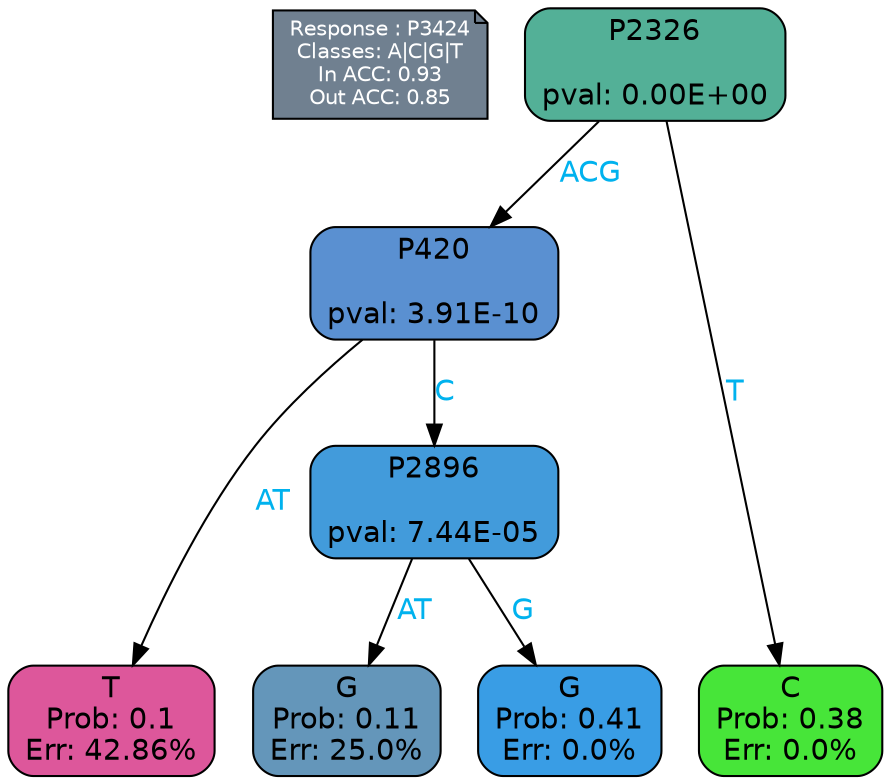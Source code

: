 digraph Tree {
node [shape=box, style="filled, rounded", color="black", fontname=helvetica] ;
graph [ranksep=equally, splines=polylines, bgcolor=transparent, dpi=600] ;
edge [fontname=helvetica] ;
LEGEND [label="Response : P3424
Classes: A|C|G|T
In ACC: 0.93
Out ACC: 0.85
",shape=note,align=left,style=filled,fillcolor="slategray",fontcolor="white",fontsize=10];1 [label="P2326

pval: 0.00E+00", fillcolor="#53b097"] ;
2 [label="P420

pval: 3.91E-10", fillcolor="#5a90d1"] ;
3 [label="T
Prob: 0.1
Err: 42.86%", fillcolor="#dd579b"] ;
4 [label="P2896

pval: 7.44E-05", fillcolor="#429bdb"] ;
5 [label="G
Prob: 0.11
Err: 25.0%", fillcolor="#6496ba"] ;
6 [label="G
Prob: 0.41
Err: 0.0%", fillcolor="#399de5"] ;
7 [label="C
Prob: 0.38
Err: 0.0%", fillcolor="#47e539"] ;
1 -> 2 [label="ACG",fontcolor=deepskyblue2] ;
1 -> 7 [label="T",fontcolor=deepskyblue2] ;
2 -> 3 [label="AT",fontcolor=deepskyblue2] ;
2 -> 4 [label="C",fontcolor=deepskyblue2] ;
4 -> 5 [label="AT",fontcolor=deepskyblue2] ;
4 -> 6 [label="G",fontcolor=deepskyblue2] ;
{rank = same; 3;5;6;7;}{rank = same; LEGEND;1;}}
